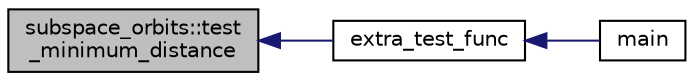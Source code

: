 digraph "subspace_orbits::test_minimum_distance"
{
  edge [fontname="Helvetica",fontsize="10",labelfontname="Helvetica",labelfontsize="10"];
  node [fontname="Helvetica",fontsize="10",shape=record];
  rankdir="LR";
  Node2261 [label="subspace_orbits::test\l_minimum_distance",height=0.2,width=0.4,color="black", fillcolor="grey75", style="filled", fontcolor="black"];
  Node2261 -> Node2262 [dir="back",color="midnightblue",fontsize="10",style="solid",fontname="Helvetica"];
  Node2262 [label="extra_test_func",height=0.2,width=0.4,color="black", fillcolor="white", style="filled",URL="$da/dd5/subspace__orbits__main_8_c.html#ad2f7f94724afe202bba758e5e93330e4"];
  Node2262 -> Node2263 [dir="back",color="midnightblue",fontsize="10",style="solid",fontname="Helvetica"];
  Node2263 [label="main",height=0.2,width=0.4,color="black", fillcolor="white", style="filled",URL="$da/dd5/subspace__orbits__main_8_c.html#a217dbf8b442f20279ea00b898af96f52"];
}
